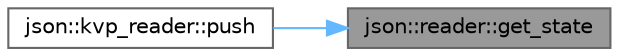 digraph "json::reader::get_state"
{
 // LATEX_PDF_SIZE
  bgcolor="transparent";
  edge [fontname=Helvetica,fontsize=10,labelfontname=Helvetica,labelfontsize=10];
  node [fontname=Helvetica,fontsize=10,shape=box,height=0.2,width=0.4];
  rankdir="RL";
  Node1 [id="Node000001",label="json::reader::get_state",height=0.2,width=0.4,color="gray40", fillcolor="grey60", style="filled", fontcolor="black",tooltip="Returns the stored state."];
  Node1 -> Node2 [id="edge1_Node000001_Node000002",dir="back",color="steelblue1",style="solid",tooltip=" "];
  Node2 [id="Node000002",label="json::kvp_reader::push",height=0.2,width=0.4,color="grey40", fillcolor="white", style="filled",URL="$df/d07/classjson_1_1kvp__reader.html#ad4782367004743f11ce0ba9c1477bd0e",tooltip=" "];
}
